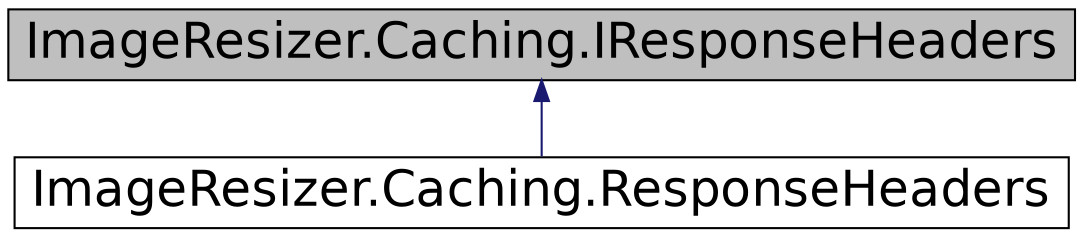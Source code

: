 digraph G
{
  edge [fontname="Helvetica",fontsize="24",labelfontname="Helvetica",labelfontsize="24"];
  node [fontname="Helvetica",fontsize="24",shape=record];
  Node1 [label="ImageResizer.Caching.IResponseHeaders",height=0.2,width=0.4,color="black", fillcolor="grey75", style="filled" fontcolor="black"];
  Node1 -> Node2 [dir="back",color="midnightblue",fontsize="24",style="solid",fontname="Helvetica"];
  Node2 [label="ImageResizer.Caching.ResponseHeaders",height=0.2,width=0.4,color="black", fillcolor="white", style="filled",URL="$class_image_resizer_1_1_caching_1_1_response_headers.html"];
}

